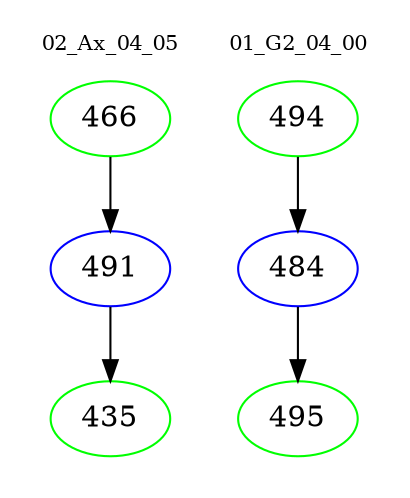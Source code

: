 digraph{
subgraph cluster_0 {
color = white
label = "02_Ax_04_05";
fontsize=10;
T0_466 [label="466", color="green"]
T0_466 -> T0_491 [color="black"]
T0_491 [label="491", color="blue"]
T0_491 -> T0_435 [color="black"]
T0_435 [label="435", color="green"]
}
subgraph cluster_1 {
color = white
label = "01_G2_04_00";
fontsize=10;
T1_494 [label="494", color="green"]
T1_494 -> T1_484 [color="black"]
T1_484 [label="484", color="blue"]
T1_484 -> T1_495 [color="black"]
T1_495 [label="495", color="green"]
}
}
